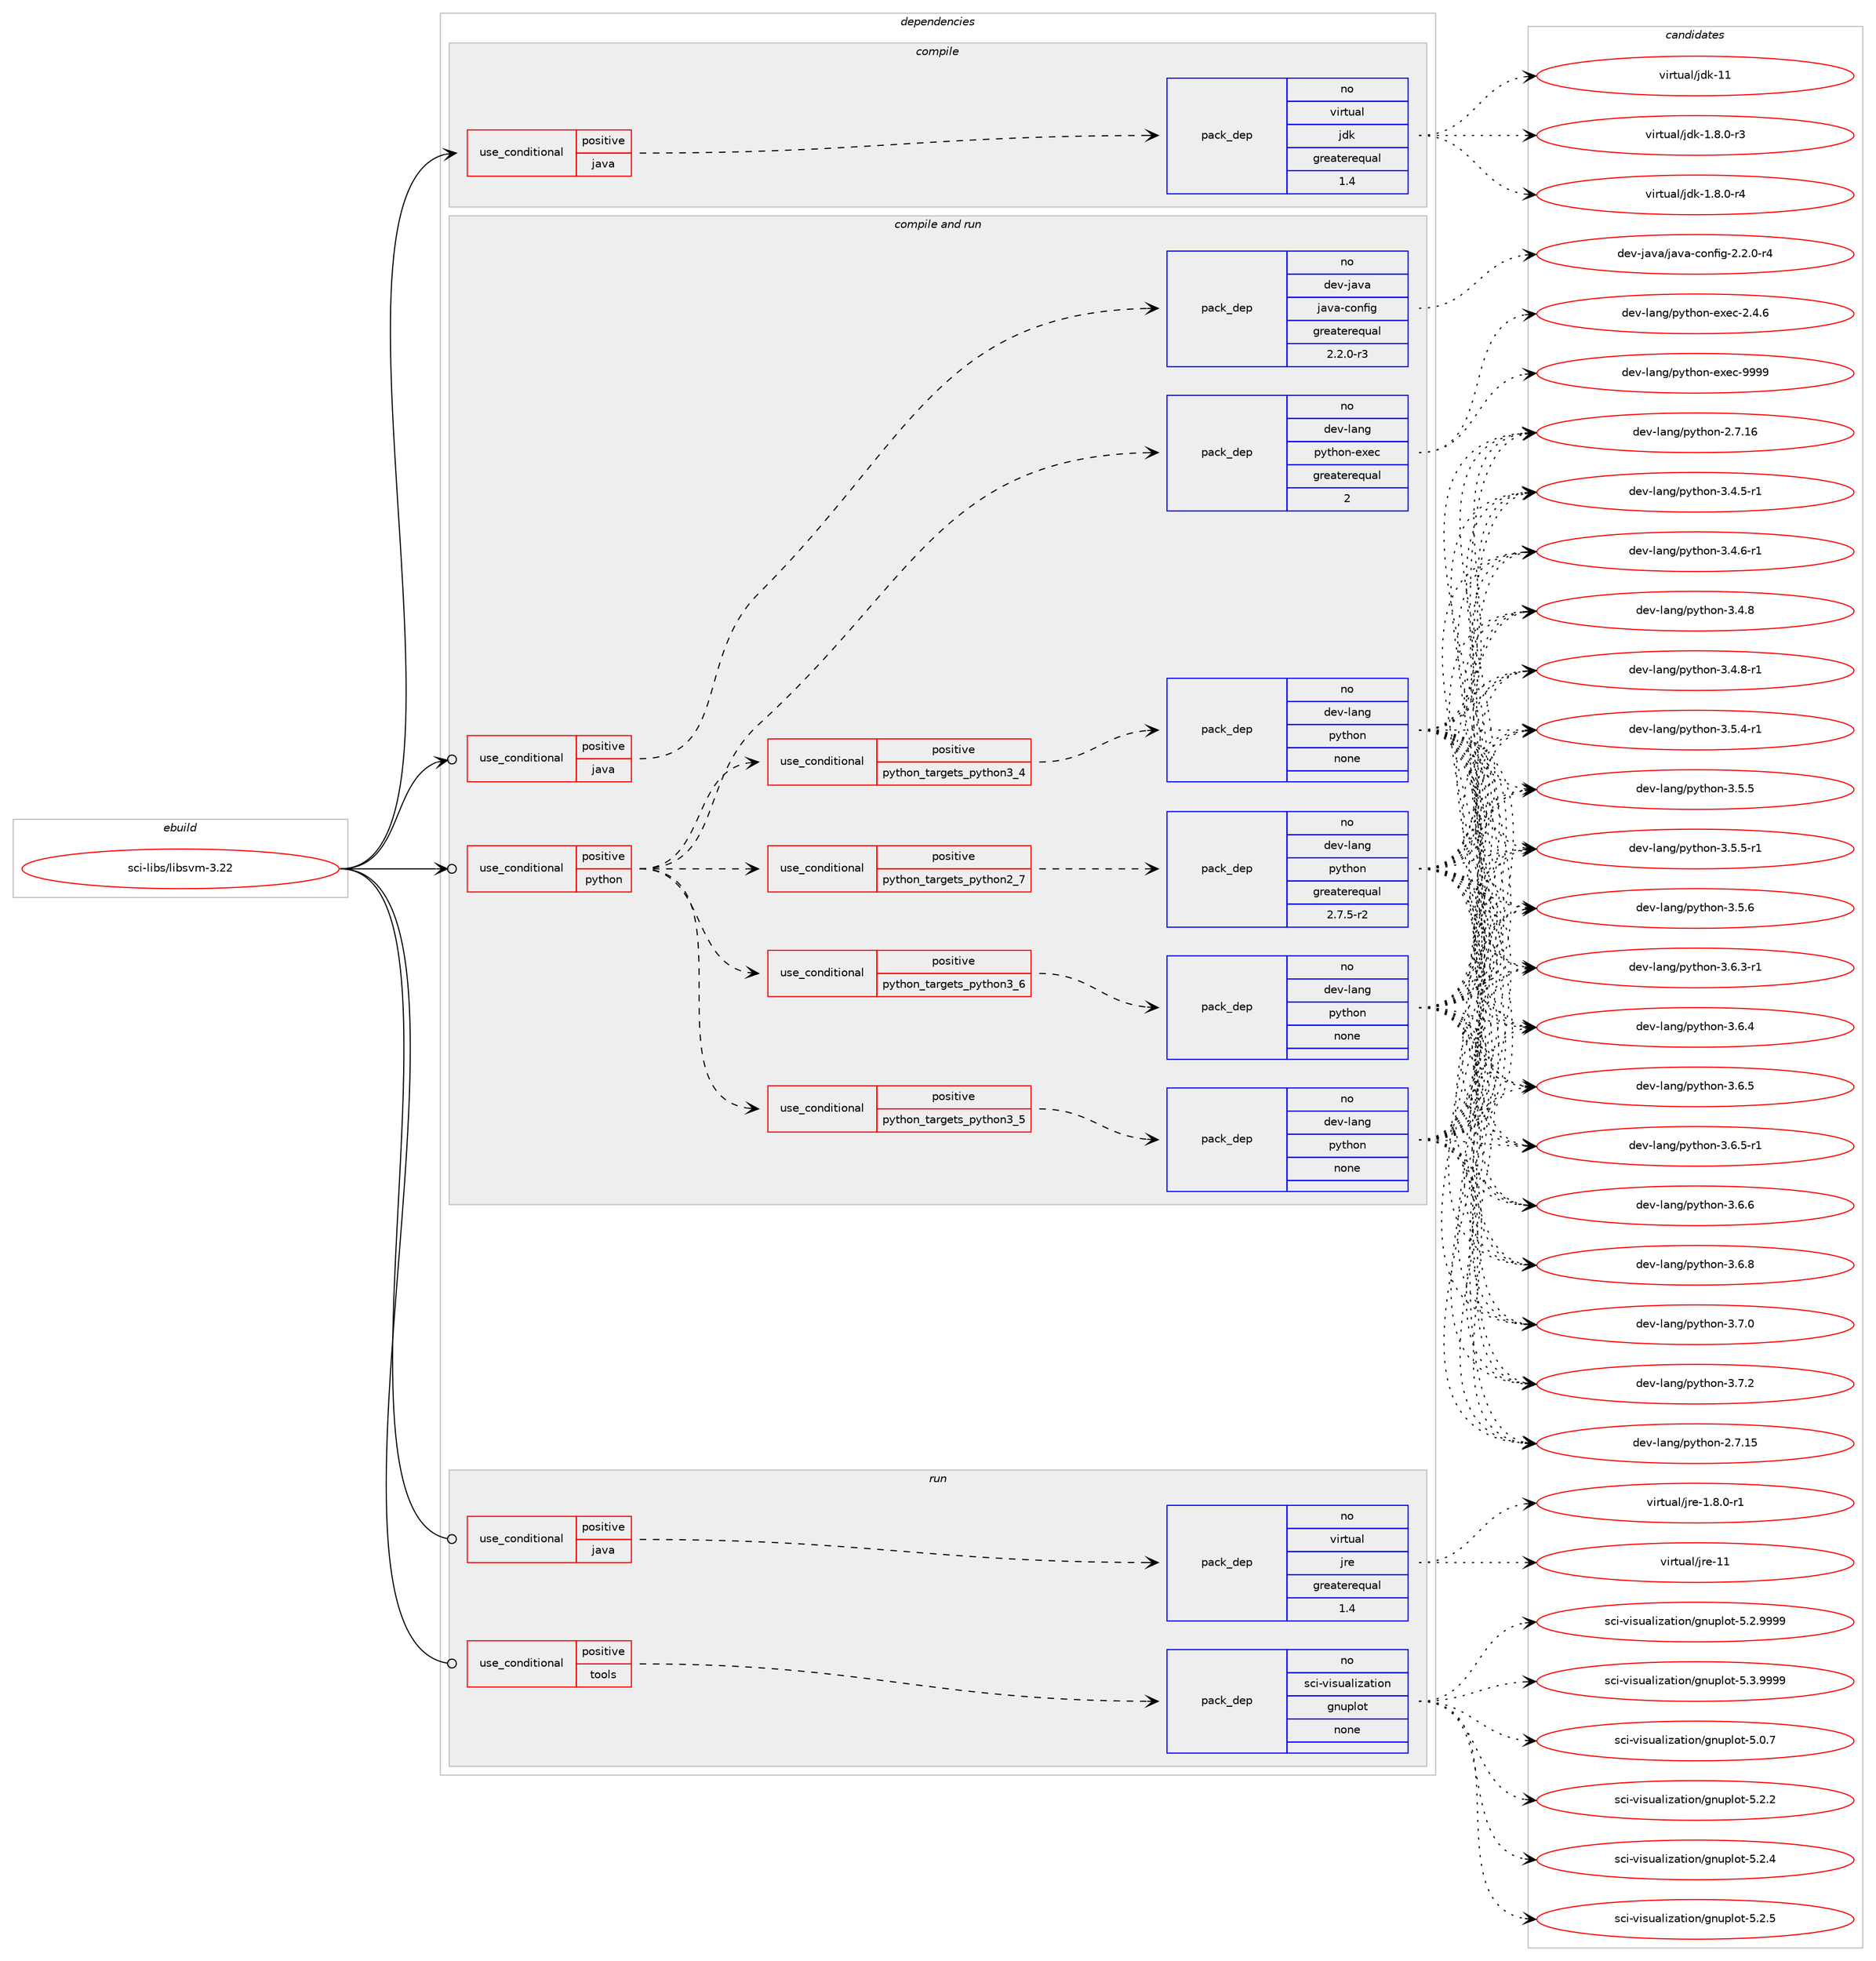 digraph prolog {

# *************
# Graph options
# *************

newrank=true;
concentrate=true;
compound=true;
graph [rankdir=LR,fontname=Helvetica,fontsize=10,ranksep=1.5];#, ranksep=2.5, nodesep=0.2];
edge  [arrowhead=vee];
node  [fontname=Helvetica,fontsize=10];

# **********
# The ebuild
# **********

subgraph cluster_leftcol {
color=gray;
rank=same;
label=<<i>ebuild</i>>;
id [label="sci-libs/libsvm-3.22", color=red, width=4, href="../sci-libs/libsvm-3.22.svg"];
}

# ****************
# The dependencies
# ****************

subgraph cluster_midcol {
color=gray;
label=<<i>dependencies</i>>;
subgraph cluster_compile {
fillcolor="#eeeeee";
style=filled;
label=<<i>compile</i>>;
subgraph cond453711 {
dependency1694667 [label=<<TABLE BORDER="0" CELLBORDER="1" CELLSPACING="0" CELLPADDING="4"><TR><TD ROWSPAN="3" CELLPADDING="10">use_conditional</TD></TR><TR><TD>positive</TD></TR><TR><TD>java</TD></TR></TABLE>>, shape=none, color=red];
subgraph pack1213179 {
dependency1694668 [label=<<TABLE BORDER="0" CELLBORDER="1" CELLSPACING="0" CELLPADDING="4" WIDTH="220"><TR><TD ROWSPAN="6" CELLPADDING="30">pack_dep</TD></TR><TR><TD WIDTH="110">no</TD></TR><TR><TD>virtual</TD></TR><TR><TD>jdk</TD></TR><TR><TD>greaterequal</TD></TR><TR><TD>1.4</TD></TR></TABLE>>, shape=none, color=blue];
}
dependency1694667:e -> dependency1694668:w [weight=20,style="dashed",arrowhead="vee"];
}
id:e -> dependency1694667:w [weight=20,style="solid",arrowhead="vee"];
}
subgraph cluster_compileandrun {
fillcolor="#eeeeee";
style=filled;
label=<<i>compile and run</i>>;
subgraph cond453712 {
dependency1694669 [label=<<TABLE BORDER="0" CELLBORDER="1" CELLSPACING="0" CELLPADDING="4"><TR><TD ROWSPAN="3" CELLPADDING="10">use_conditional</TD></TR><TR><TD>positive</TD></TR><TR><TD>java</TD></TR></TABLE>>, shape=none, color=red];
subgraph pack1213180 {
dependency1694670 [label=<<TABLE BORDER="0" CELLBORDER="1" CELLSPACING="0" CELLPADDING="4" WIDTH="220"><TR><TD ROWSPAN="6" CELLPADDING="30">pack_dep</TD></TR><TR><TD WIDTH="110">no</TD></TR><TR><TD>dev-java</TD></TR><TR><TD>java-config</TD></TR><TR><TD>greaterequal</TD></TR><TR><TD>2.2.0-r3</TD></TR></TABLE>>, shape=none, color=blue];
}
dependency1694669:e -> dependency1694670:w [weight=20,style="dashed",arrowhead="vee"];
}
id:e -> dependency1694669:w [weight=20,style="solid",arrowhead="odotvee"];
subgraph cond453713 {
dependency1694671 [label=<<TABLE BORDER="0" CELLBORDER="1" CELLSPACING="0" CELLPADDING="4"><TR><TD ROWSPAN="3" CELLPADDING="10">use_conditional</TD></TR><TR><TD>positive</TD></TR><TR><TD>python</TD></TR></TABLE>>, shape=none, color=red];
subgraph cond453714 {
dependency1694672 [label=<<TABLE BORDER="0" CELLBORDER="1" CELLSPACING="0" CELLPADDING="4"><TR><TD ROWSPAN="3" CELLPADDING="10">use_conditional</TD></TR><TR><TD>positive</TD></TR><TR><TD>python_targets_python2_7</TD></TR></TABLE>>, shape=none, color=red];
subgraph pack1213181 {
dependency1694673 [label=<<TABLE BORDER="0" CELLBORDER="1" CELLSPACING="0" CELLPADDING="4" WIDTH="220"><TR><TD ROWSPAN="6" CELLPADDING="30">pack_dep</TD></TR><TR><TD WIDTH="110">no</TD></TR><TR><TD>dev-lang</TD></TR><TR><TD>python</TD></TR><TR><TD>greaterequal</TD></TR><TR><TD>2.7.5-r2</TD></TR></TABLE>>, shape=none, color=blue];
}
dependency1694672:e -> dependency1694673:w [weight=20,style="dashed",arrowhead="vee"];
}
dependency1694671:e -> dependency1694672:w [weight=20,style="dashed",arrowhead="vee"];
subgraph cond453715 {
dependency1694674 [label=<<TABLE BORDER="0" CELLBORDER="1" CELLSPACING="0" CELLPADDING="4"><TR><TD ROWSPAN="3" CELLPADDING="10">use_conditional</TD></TR><TR><TD>positive</TD></TR><TR><TD>python_targets_python3_4</TD></TR></TABLE>>, shape=none, color=red];
subgraph pack1213182 {
dependency1694675 [label=<<TABLE BORDER="0" CELLBORDER="1" CELLSPACING="0" CELLPADDING="4" WIDTH="220"><TR><TD ROWSPAN="6" CELLPADDING="30">pack_dep</TD></TR><TR><TD WIDTH="110">no</TD></TR><TR><TD>dev-lang</TD></TR><TR><TD>python</TD></TR><TR><TD>none</TD></TR><TR><TD></TD></TR></TABLE>>, shape=none, color=blue];
}
dependency1694674:e -> dependency1694675:w [weight=20,style="dashed",arrowhead="vee"];
}
dependency1694671:e -> dependency1694674:w [weight=20,style="dashed",arrowhead="vee"];
subgraph cond453716 {
dependency1694676 [label=<<TABLE BORDER="0" CELLBORDER="1" CELLSPACING="0" CELLPADDING="4"><TR><TD ROWSPAN="3" CELLPADDING="10">use_conditional</TD></TR><TR><TD>positive</TD></TR><TR><TD>python_targets_python3_5</TD></TR></TABLE>>, shape=none, color=red];
subgraph pack1213183 {
dependency1694677 [label=<<TABLE BORDER="0" CELLBORDER="1" CELLSPACING="0" CELLPADDING="4" WIDTH="220"><TR><TD ROWSPAN="6" CELLPADDING="30">pack_dep</TD></TR><TR><TD WIDTH="110">no</TD></TR><TR><TD>dev-lang</TD></TR><TR><TD>python</TD></TR><TR><TD>none</TD></TR><TR><TD></TD></TR></TABLE>>, shape=none, color=blue];
}
dependency1694676:e -> dependency1694677:w [weight=20,style="dashed",arrowhead="vee"];
}
dependency1694671:e -> dependency1694676:w [weight=20,style="dashed",arrowhead="vee"];
subgraph cond453717 {
dependency1694678 [label=<<TABLE BORDER="0" CELLBORDER="1" CELLSPACING="0" CELLPADDING="4"><TR><TD ROWSPAN="3" CELLPADDING="10">use_conditional</TD></TR><TR><TD>positive</TD></TR><TR><TD>python_targets_python3_6</TD></TR></TABLE>>, shape=none, color=red];
subgraph pack1213184 {
dependency1694679 [label=<<TABLE BORDER="0" CELLBORDER="1" CELLSPACING="0" CELLPADDING="4" WIDTH="220"><TR><TD ROWSPAN="6" CELLPADDING="30">pack_dep</TD></TR><TR><TD WIDTH="110">no</TD></TR><TR><TD>dev-lang</TD></TR><TR><TD>python</TD></TR><TR><TD>none</TD></TR><TR><TD></TD></TR></TABLE>>, shape=none, color=blue];
}
dependency1694678:e -> dependency1694679:w [weight=20,style="dashed",arrowhead="vee"];
}
dependency1694671:e -> dependency1694678:w [weight=20,style="dashed",arrowhead="vee"];
subgraph pack1213185 {
dependency1694680 [label=<<TABLE BORDER="0" CELLBORDER="1" CELLSPACING="0" CELLPADDING="4" WIDTH="220"><TR><TD ROWSPAN="6" CELLPADDING="30">pack_dep</TD></TR><TR><TD WIDTH="110">no</TD></TR><TR><TD>dev-lang</TD></TR><TR><TD>python-exec</TD></TR><TR><TD>greaterequal</TD></TR><TR><TD>2</TD></TR></TABLE>>, shape=none, color=blue];
}
dependency1694671:e -> dependency1694680:w [weight=20,style="dashed",arrowhead="vee"];
}
id:e -> dependency1694671:w [weight=20,style="solid",arrowhead="odotvee"];
}
subgraph cluster_run {
fillcolor="#eeeeee";
style=filled;
label=<<i>run</i>>;
subgraph cond453718 {
dependency1694681 [label=<<TABLE BORDER="0" CELLBORDER="1" CELLSPACING="0" CELLPADDING="4"><TR><TD ROWSPAN="3" CELLPADDING="10">use_conditional</TD></TR><TR><TD>positive</TD></TR><TR><TD>java</TD></TR></TABLE>>, shape=none, color=red];
subgraph pack1213186 {
dependency1694682 [label=<<TABLE BORDER="0" CELLBORDER="1" CELLSPACING="0" CELLPADDING="4" WIDTH="220"><TR><TD ROWSPAN="6" CELLPADDING="30">pack_dep</TD></TR><TR><TD WIDTH="110">no</TD></TR><TR><TD>virtual</TD></TR><TR><TD>jre</TD></TR><TR><TD>greaterequal</TD></TR><TR><TD>1.4</TD></TR></TABLE>>, shape=none, color=blue];
}
dependency1694681:e -> dependency1694682:w [weight=20,style="dashed",arrowhead="vee"];
}
id:e -> dependency1694681:w [weight=20,style="solid",arrowhead="odot"];
subgraph cond453719 {
dependency1694683 [label=<<TABLE BORDER="0" CELLBORDER="1" CELLSPACING="0" CELLPADDING="4"><TR><TD ROWSPAN="3" CELLPADDING="10">use_conditional</TD></TR><TR><TD>positive</TD></TR><TR><TD>tools</TD></TR></TABLE>>, shape=none, color=red];
subgraph pack1213187 {
dependency1694684 [label=<<TABLE BORDER="0" CELLBORDER="1" CELLSPACING="0" CELLPADDING="4" WIDTH="220"><TR><TD ROWSPAN="6" CELLPADDING="30">pack_dep</TD></TR><TR><TD WIDTH="110">no</TD></TR><TR><TD>sci-visualization</TD></TR><TR><TD>gnuplot</TD></TR><TR><TD>none</TD></TR><TR><TD></TD></TR></TABLE>>, shape=none, color=blue];
}
dependency1694683:e -> dependency1694684:w [weight=20,style="dashed",arrowhead="vee"];
}
id:e -> dependency1694683:w [weight=20,style="solid",arrowhead="odot"];
}
}

# **************
# The candidates
# **************

subgraph cluster_choices {
rank=same;
color=gray;
label=<<i>candidates</i>>;

subgraph choice1213179 {
color=black;
nodesep=1;
choice11810511411611797108471061001074549465646484511451 [label="virtual/jdk-1.8.0-r3", color=red, width=4,href="../virtual/jdk-1.8.0-r3.svg"];
choice11810511411611797108471061001074549465646484511452 [label="virtual/jdk-1.8.0-r4", color=red, width=4,href="../virtual/jdk-1.8.0-r4.svg"];
choice1181051141161179710847106100107454949 [label="virtual/jdk-11", color=red, width=4,href="../virtual/jdk-11.svg"];
dependency1694668:e -> choice11810511411611797108471061001074549465646484511451:w [style=dotted,weight="100"];
dependency1694668:e -> choice11810511411611797108471061001074549465646484511452:w [style=dotted,weight="100"];
dependency1694668:e -> choice1181051141161179710847106100107454949:w [style=dotted,weight="100"];
}
subgraph choice1213180 {
color=black;
nodesep=1;
choice10010111845106971189747106971189745991111101021051034550465046484511452 [label="dev-java/java-config-2.2.0-r4", color=red, width=4,href="../dev-java/java-config-2.2.0-r4.svg"];
dependency1694670:e -> choice10010111845106971189747106971189745991111101021051034550465046484511452:w [style=dotted,weight="100"];
}
subgraph choice1213181 {
color=black;
nodesep=1;
choice10010111845108971101034711212111610411111045504655464953 [label="dev-lang/python-2.7.15", color=red, width=4,href="../dev-lang/python-2.7.15.svg"];
choice10010111845108971101034711212111610411111045504655464954 [label="dev-lang/python-2.7.16", color=red, width=4,href="../dev-lang/python-2.7.16.svg"];
choice1001011184510897110103471121211161041111104551465246534511449 [label="dev-lang/python-3.4.5-r1", color=red, width=4,href="../dev-lang/python-3.4.5-r1.svg"];
choice1001011184510897110103471121211161041111104551465246544511449 [label="dev-lang/python-3.4.6-r1", color=red, width=4,href="../dev-lang/python-3.4.6-r1.svg"];
choice100101118451089711010347112121116104111110455146524656 [label="dev-lang/python-3.4.8", color=red, width=4,href="../dev-lang/python-3.4.8.svg"];
choice1001011184510897110103471121211161041111104551465246564511449 [label="dev-lang/python-3.4.8-r1", color=red, width=4,href="../dev-lang/python-3.4.8-r1.svg"];
choice1001011184510897110103471121211161041111104551465346524511449 [label="dev-lang/python-3.5.4-r1", color=red, width=4,href="../dev-lang/python-3.5.4-r1.svg"];
choice100101118451089711010347112121116104111110455146534653 [label="dev-lang/python-3.5.5", color=red, width=4,href="../dev-lang/python-3.5.5.svg"];
choice1001011184510897110103471121211161041111104551465346534511449 [label="dev-lang/python-3.5.5-r1", color=red, width=4,href="../dev-lang/python-3.5.5-r1.svg"];
choice100101118451089711010347112121116104111110455146534654 [label="dev-lang/python-3.5.6", color=red, width=4,href="../dev-lang/python-3.5.6.svg"];
choice1001011184510897110103471121211161041111104551465446514511449 [label="dev-lang/python-3.6.3-r1", color=red, width=4,href="../dev-lang/python-3.6.3-r1.svg"];
choice100101118451089711010347112121116104111110455146544652 [label="dev-lang/python-3.6.4", color=red, width=4,href="../dev-lang/python-3.6.4.svg"];
choice100101118451089711010347112121116104111110455146544653 [label="dev-lang/python-3.6.5", color=red, width=4,href="../dev-lang/python-3.6.5.svg"];
choice1001011184510897110103471121211161041111104551465446534511449 [label="dev-lang/python-3.6.5-r1", color=red, width=4,href="../dev-lang/python-3.6.5-r1.svg"];
choice100101118451089711010347112121116104111110455146544654 [label="dev-lang/python-3.6.6", color=red, width=4,href="../dev-lang/python-3.6.6.svg"];
choice100101118451089711010347112121116104111110455146544656 [label="dev-lang/python-3.6.8", color=red, width=4,href="../dev-lang/python-3.6.8.svg"];
choice100101118451089711010347112121116104111110455146554648 [label="dev-lang/python-3.7.0", color=red, width=4,href="../dev-lang/python-3.7.0.svg"];
choice100101118451089711010347112121116104111110455146554650 [label="dev-lang/python-3.7.2", color=red, width=4,href="../dev-lang/python-3.7.2.svg"];
dependency1694673:e -> choice10010111845108971101034711212111610411111045504655464953:w [style=dotted,weight="100"];
dependency1694673:e -> choice10010111845108971101034711212111610411111045504655464954:w [style=dotted,weight="100"];
dependency1694673:e -> choice1001011184510897110103471121211161041111104551465246534511449:w [style=dotted,weight="100"];
dependency1694673:e -> choice1001011184510897110103471121211161041111104551465246544511449:w [style=dotted,weight="100"];
dependency1694673:e -> choice100101118451089711010347112121116104111110455146524656:w [style=dotted,weight="100"];
dependency1694673:e -> choice1001011184510897110103471121211161041111104551465246564511449:w [style=dotted,weight="100"];
dependency1694673:e -> choice1001011184510897110103471121211161041111104551465346524511449:w [style=dotted,weight="100"];
dependency1694673:e -> choice100101118451089711010347112121116104111110455146534653:w [style=dotted,weight="100"];
dependency1694673:e -> choice1001011184510897110103471121211161041111104551465346534511449:w [style=dotted,weight="100"];
dependency1694673:e -> choice100101118451089711010347112121116104111110455146534654:w [style=dotted,weight="100"];
dependency1694673:e -> choice1001011184510897110103471121211161041111104551465446514511449:w [style=dotted,weight="100"];
dependency1694673:e -> choice100101118451089711010347112121116104111110455146544652:w [style=dotted,weight="100"];
dependency1694673:e -> choice100101118451089711010347112121116104111110455146544653:w [style=dotted,weight="100"];
dependency1694673:e -> choice1001011184510897110103471121211161041111104551465446534511449:w [style=dotted,weight="100"];
dependency1694673:e -> choice100101118451089711010347112121116104111110455146544654:w [style=dotted,weight="100"];
dependency1694673:e -> choice100101118451089711010347112121116104111110455146544656:w [style=dotted,weight="100"];
dependency1694673:e -> choice100101118451089711010347112121116104111110455146554648:w [style=dotted,weight="100"];
dependency1694673:e -> choice100101118451089711010347112121116104111110455146554650:w [style=dotted,weight="100"];
}
subgraph choice1213182 {
color=black;
nodesep=1;
choice10010111845108971101034711212111610411111045504655464953 [label="dev-lang/python-2.7.15", color=red, width=4,href="../dev-lang/python-2.7.15.svg"];
choice10010111845108971101034711212111610411111045504655464954 [label="dev-lang/python-2.7.16", color=red, width=4,href="../dev-lang/python-2.7.16.svg"];
choice1001011184510897110103471121211161041111104551465246534511449 [label="dev-lang/python-3.4.5-r1", color=red, width=4,href="../dev-lang/python-3.4.5-r1.svg"];
choice1001011184510897110103471121211161041111104551465246544511449 [label="dev-lang/python-3.4.6-r1", color=red, width=4,href="../dev-lang/python-3.4.6-r1.svg"];
choice100101118451089711010347112121116104111110455146524656 [label="dev-lang/python-3.4.8", color=red, width=4,href="../dev-lang/python-3.4.8.svg"];
choice1001011184510897110103471121211161041111104551465246564511449 [label="dev-lang/python-3.4.8-r1", color=red, width=4,href="../dev-lang/python-3.4.8-r1.svg"];
choice1001011184510897110103471121211161041111104551465346524511449 [label="dev-lang/python-3.5.4-r1", color=red, width=4,href="../dev-lang/python-3.5.4-r1.svg"];
choice100101118451089711010347112121116104111110455146534653 [label="dev-lang/python-3.5.5", color=red, width=4,href="../dev-lang/python-3.5.5.svg"];
choice1001011184510897110103471121211161041111104551465346534511449 [label="dev-lang/python-3.5.5-r1", color=red, width=4,href="../dev-lang/python-3.5.5-r1.svg"];
choice100101118451089711010347112121116104111110455146534654 [label="dev-lang/python-3.5.6", color=red, width=4,href="../dev-lang/python-3.5.6.svg"];
choice1001011184510897110103471121211161041111104551465446514511449 [label="dev-lang/python-3.6.3-r1", color=red, width=4,href="../dev-lang/python-3.6.3-r1.svg"];
choice100101118451089711010347112121116104111110455146544652 [label="dev-lang/python-3.6.4", color=red, width=4,href="../dev-lang/python-3.6.4.svg"];
choice100101118451089711010347112121116104111110455146544653 [label="dev-lang/python-3.6.5", color=red, width=4,href="../dev-lang/python-3.6.5.svg"];
choice1001011184510897110103471121211161041111104551465446534511449 [label="dev-lang/python-3.6.5-r1", color=red, width=4,href="../dev-lang/python-3.6.5-r1.svg"];
choice100101118451089711010347112121116104111110455146544654 [label="dev-lang/python-3.6.6", color=red, width=4,href="../dev-lang/python-3.6.6.svg"];
choice100101118451089711010347112121116104111110455146544656 [label="dev-lang/python-3.6.8", color=red, width=4,href="../dev-lang/python-3.6.8.svg"];
choice100101118451089711010347112121116104111110455146554648 [label="dev-lang/python-3.7.0", color=red, width=4,href="../dev-lang/python-3.7.0.svg"];
choice100101118451089711010347112121116104111110455146554650 [label="dev-lang/python-3.7.2", color=red, width=4,href="../dev-lang/python-3.7.2.svg"];
dependency1694675:e -> choice10010111845108971101034711212111610411111045504655464953:w [style=dotted,weight="100"];
dependency1694675:e -> choice10010111845108971101034711212111610411111045504655464954:w [style=dotted,weight="100"];
dependency1694675:e -> choice1001011184510897110103471121211161041111104551465246534511449:w [style=dotted,weight="100"];
dependency1694675:e -> choice1001011184510897110103471121211161041111104551465246544511449:w [style=dotted,weight="100"];
dependency1694675:e -> choice100101118451089711010347112121116104111110455146524656:w [style=dotted,weight="100"];
dependency1694675:e -> choice1001011184510897110103471121211161041111104551465246564511449:w [style=dotted,weight="100"];
dependency1694675:e -> choice1001011184510897110103471121211161041111104551465346524511449:w [style=dotted,weight="100"];
dependency1694675:e -> choice100101118451089711010347112121116104111110455146534653:w [style=dotted,weight="100"];
dependency1694675:e -> choice1001011184510897110103471121211161041111104551465346534511449:w [style=dotted,weight="100"];
dependency1694675:e -> choice100101118451089711010347112121116104111110455146534654:w [style=dotted,weight="100"];
dependency1694675:e -> choice1001011184510897110103471121211161041111104551465446514511449:w [style=dotted,weight="100"];
dependency1694675:e -> choice100101118451089711010347112121116104111110455146544652:w [style=dotted,weight="100"];
dependency1694675:e -> choice100101118451089711010347112121116104111110455146544653:w [style=dotted,weight="100"];
dependency1694675:e -> choice1001011184510897110103471121211161041111104551465446534511449:w [style=dotted,weight="100"];
dependency1694675:e -> choice100101118451089711010347112121116104111110455146544654:w [style=dotted,weight="100"];
dependency1694675:e -> choice100101118451089711010347112121116104111110455146544656:w [style=dotted,weight="100"];
dependency1694675:e -> choice100101118451089711010347112121116104111110455146554648:w [style=dotted,weight="100"];
dependency1694675:e -> choice100101118451089711010347112121116104111110455146554650:w [style=dotted,weight="100"];
}
subgraph choice1213183 {
color=black;
nodesep=1;
choice10010111845108971101034711212111610411111045504655464953 [label="dev-lang/python-2.7.15", color=red, width=4,href="../dev-lang/python-2.7.15.svg"];
choice10010111845108971101034711212111610411111045504655464954 [label="dev-lang/python-2.7.16", color=red, width=4,href="../dev-lang/python-2.7.16.svg"];
choice1001011184510897110103471121211161041111104551465246534511449 [label="dev-lang/python-3.4.5-r1", color=red, width=4,href="../dev-lang/python-3.4.5-r1.svg"];
choice1001011184510897110103471121211161041111104551465246544511449 [label="dev-lang/python-3.4.6-r1", color=red, width=4,href="../dev-lang/python-3.4.6-r1.svg"];
choice100101118451089711010347112121116104111110455146524656 [label="dev-lang/python-3.4.8", color=red, width=4,href="../dev-lang/python-3.4.8.svg"];
choice1001011184510897110103471121211161041111104551465246564511449 [label="dev-lang/python-3.4.8-r1", color=red, width=4,href="../dev-lang/python-3.4.8-r1.svg"];
choice1001011184510897110103471121211161041111104551465346524511449 [label="dev-lang/python-3.5.4-r1", color=red, width=4,href="../dev-lang/python-3.5.4-r1.svg"];
choice100101118451089711010347112121116104111110455146534653 [label="dev-lang/python-3.5.5", color=red, width=4,href="../dev-lang/python-3.5.5.svg"];
choice1001011184510897110103471121211161041111104551465346534511449 [label="dev-lang/python-3.5.5-r1", color=red, width=4,href="../dev-lang/python-3.5.5-r1.svg"];
choice100101118451089711010347112121116104111110455146534654 [label="dev-lang/python-3.5.6", color=red, width=4,href="../dev-lang/python-3.5.6.svg"];
choice1001011184510897110103471121211161041111104551465446514511449 [label="dev-lang/python-3.6.3-r1", color=red, width=4,href="../dev-lang/python-3.6.3-r1.svg"];
choice100101118451089711010347112121116104111110455146544652 [label="dev-lang/python-3.6.4", color=red, width=4,href="../dev-lang/python-3.6.4.svg"];
choice100101118451089711010347112121116104111110455146544653 [label="dev-lang/python-3.6.5", color=red, width=4,href="../dev-lang/python-3.6.5.svg"];
choice1001011184510897110103471121211161041111104551465446534511449 [label="dev-lang/python-3.6.5-r1", color=red, width=4,href="../dev-lang/python-3.6.5-r1.svg"];
choice100101118451089711010347112121116104111110455146544654 [label="dev-lang/python-3.6.6", color=red, width=4,href="../dev-lang/python-3.6.6.svg"];
choice100101118451089711010347112121116104111110455146544656 [label="dev-lang/python-3.6.8", color=red, width=4,href="../dev-lang/python-3.6.8.svg"];
choice100101118451089711010347112121116104111110455146554648 [label="dev-lang/python-3.7.0", color=red, width=4,href="../dev-lang/python-3.7.0.svg"];
choice100101118451089711010347112121116104111110455146554650 [label="dev-lang/python-3.7.2", color=red, width=4,href="../dev-lang/python-3.7.2.svg"];
dependency1694677:e -> choice10010111845108971101034711212111610411111045504655464953:w [style=dotted,weight="100"];
dependency1694677:e -> choice10010111845108971101034711212111610411111045504655464954:w [style=dotted,weight="100"];
dependency1694677:e -> choice1001011184510897110103471121211161041111104551465246534511449:w [style=dotted,weight="100"];
dependency1694677:e -> choice1001011184510897110103471121211161041111104551465246544511449:w [style=dotted,weight="100"];
dependency1694677:e -> choice100101118451089711010347112121116104111110455146524656:w [style=dotted,weight="100"];
dependency1694677:e -> choice1001011184510897110103471121211161041111104551465246564511449:w [style=dotted,weight="100"];
dependency1694677:e -> choice1001011184510897110103471121211161041111104551465346524511449:w [style=dotted,weight="100"];
dependency1694677:e -> choice100101118451089711010347112121116104111110455146534653:w [style=dotted,weight="100"];
dependency1694677:e -> choice1001011184510897110103471121211161041111104551465346534511449:w [style=dotted,weight="100"];
dependency1694677:e -> choice100101118451089711010347112121116104111110455146534654:w [style=dotted,weight="100"];
dependency1694677:e -> choice1001011184510897110103471121211161041111104551465446514511449:w [style=dotted,weight="100"];
dependency1694677:e -> choice100101118451089711010347112121116104111110455146544652:w [style=dotted,weight="100"];
dependency1694677:e -> choice100101118451089711010347112121116104111110455146544653:w [style=dotted,weight="100"];
dependency1694677:e -> choice1001011184510897110103471121211161041111104551465446534511449:w [style=dotted,weight="100"];
dependency1694677:e -> choice100101118451089711010347112121116104111110455146544654:w [style=dotted,weight="100"];
dependency1694677:e -> choice100101118451089711010347112121116104111110455146544656:w [style=dotted,weight="100"];
dependency1694677:e -> choice100101118451089711010347112121116104111110455146554648:w [style=dotted,weight="100"];
dependency1694677:e -> choice100101118451089711010347112121116104111110455146554650:w [style=dotted,weight="100"];
}
subgraph choice1213184 {
color=black;
nodesep=1;
choice10010111845108971101034711212111610411111045504655464953 [label="dev-lang/python-2.7.15", color=red, width=4,href="../dev-lang/python-2.7.15.svg"];
choice10010111845108971101034711212111610411111045504655464954 [label="dev-lang/python-2.7.16", color=red, width=4,href="../dev-lang/python-2.7.16.svg"];
choice1001011184510897110103471121211161041111104551465246534511449 [label="dev-lang/python-3.4.5-r1", color=red, width=4,href="../dev-lang/python-3.4.5-r1.svg"];
choice1001011184510897110103471121211161041111104551465246544511449 [label="dev-lang/python-3.4.6-r1", color=red, width=4,href="../dev-lang/python-3.4.6-r1.svg"];
choice100101118451089711010347112121116104111110455146524656 [label="dev-lang/python-3.4.8", color=red, width=4,href="../dev-lang/python-3.4.8.svg"];
choice1001011184510897110103471121211161041111104551465246564511449 [label="dev-lang/python-3.4.8-r1", color=red, width=4,href="../dev-lang/python-3.4.8-r1.svg"];
choice1001011184510897110103471121211161041111104551465346524511449 [label="dev-lang/python-3.5.4-r1", color=red, width=4,href="../dev-lang/python-3.5.4-r1.svg"];
choice100101118451089711010347112121116104111110455146534653 [label="dev-lang/python-3.5.5", color=red, width=4,href="../dev-lang/python-3.5.5.svg"];
choice1001011184510897110103471121211161041111104551465346534511449 [label="dev-lang/python-3.5.5-r1", color=red, width=4,href="../dev-lang/python-3.5.5-r1.svg"];
choice100101118451089711010347112121116104111110455146534654 [label="dev-lang/python-3.5.6", color=red, width=4,href="../dev-lang/python-3.5.6.svg"];
choice1001011184510897110103471121211161041111104551465446514511449 [label="dev-lang/python-3.6.3-r1", color=red, width=4,href="../dev-lang/python-3.6.3-r1.svg"];
choice100101118451089711010347112121116104111110455146544652 [label="dev-lang/python-3.6.4", color=red, width=4,href="../dev-lang/python-3.6.4.svg"];
choice100101118451089711010347112121116104111110455146544653 [label="dev-lang/python-3.6.5", color=red, width=4,href="../dev-lang/python-3.6.5.svg"];
choice1001011184510897110103471121211161041111104551465446534511449 [label="dev-lang/python-3.6.5-r1", color=red, width=4,href="../dev-lang/python-3.6.5-r1.svg"];
choice100101118451089711010347112121116104111110455146544654 [label="dev-lang/python-3.6.6", color=red, width=4,href="../dev-lang/python-3.6.6.svg"];
choice100101118451089711010347112121116104111110455146544656 [label="dev-lang/python-3.6.8", color=red, width=4,href="../dev-lang/python-3.6.8.svg"];
choice100101118451089711010347112121116104111110455146554648 [label="dev-lang/python-3.7.0", color=red, width=4,href="../dev-lang/python-3.7.0.svg"];
choice100101118451089711010347112121116104111110455146554650 [label="dev-lang/python-3.7.2", color=red, width=4,href="../dev-lang/python-3.7.2.svg"];
dependency1694679:e -> choice10010111845108971101034711212111610411111045504655464953:w [style=dotted,weight="100"];
dependency1694679:e -> choice10010111845108971101034711212111610411111045504655464954:w [style=dotted,weight="100"];
dependency1694679:e -> choice1001011184510897110103471121211161041111104551465246534511449:w [style=dotted,weight="100"];
dependency1694679:e -> choice1001011184510897110103471121211161041111104551465246544511449:w [style=dotted,weight="100"];
dependency1694679:e -> choice100101118451089711010347112121116104111110455146524656:w [style=dotted,weight="100"];
dependency1694679:e -> choice1001011184510897110103471121211161041111104551465246564511449:w [style=dotted,weight="100"];
dependency1694679:e -> choice1001011184510897110103471121211161041111104551465346524511449:w [style=dotted,weight="100"];
dependency1694679:e -> choice100101118451089711010347112121116104111110455146534653:w [style=dotted,weight="100"];
dependency1694679:e -> choice1001011184510897110103471121211161041111104551465346534511449:w [style=dotted,weight="100"];
dependency1694679:e -> choice100101118451089711010347112121116104111110455146534654:w [style=dotted,weight="100"];
dependency1694679:e -> choice1001011184510897110103471121211161041111104551465446514511449:w [style=dotted,weight="100"];
dependency1694679:e -> choice100101118451089711010347112121116104111110455146544652:w [style=dotted,weight="100"];
dependency1694679:e -> choice100101118451089711010347112121116104111110455146544653:w [style=dotted,weight="100"];
dependency1694679:e -> choice1001011184510897110103471121211161041111104551465446534511449:w [style=dotted,weight="100"];
dependency1694679:e -> choice100101118451089711010347112121116104111110455146544654:w [style=dotted,weight="100"];
dependency1694679:e -> choice100101118451089711010347112121116104111110455146544656:w [style=dotted,weight="100"];
dependency1694679:e -> choice100101118451089711010347112121116104111110455146554648:w [style=dotted,weight="100"];
dependency1694679:e -> choice100101118451089711010347112121116104111110455146554650:w [style=dotted,weight="100"];
}
subgraph choice1213185 {
color=black;
nodesep=1;
choice1001011184510897110103471121211161041111104510112010199455046524654 [label="dev-lang/python-exec-2.4.6", color=red, width=4,href="../dev-lang/python-exec-2.4.6.svg"];
choice10010111845108971101034711212111610411111045101120101994557575757 [label="dev-lang/python-exec-9999", color=red, width=4,href="../dev-lang/python-exec-9999.svg"];
dependency1694680:e -> choice1001011184510897110103471121211161041111104510112010199455046524654:w [style=dotted,weight="100"];
dependency1694680:e -> choice10010111845108971101034711212111610411111045101120101994557575757:w [style=dotted,weight="100"];
}
subgraph choice1213186 {
color=black;
nodesep=1;
choice11810511411611797108471061141014549465646484511449 [label="virtual/jre-1.8.0-r1", color=red, width=4,href="../virtual/jre-1.8.0-r1.svg"];
choice1181051141161179710847106114101454949 [label="virtual/jre-11", color=red, width=4,href="../virtual/jre-11.svg"];
dependency1694682:e -> choice11810511411611797108471061141014549465646484511449:w [style=dotted,weight="100"];
dependency1694682:e -> choice1181051141161179710847106114101454949:w [style=dotted,weight="100"];
}
subgraph choice1213187 {
color=black;
nodesep=1;
choice1159910545118105115117971081051229711610511111047103110117112108111116455346484655 [label="sci-visualization/gnuplot-5.0.7", color=red, width=4,href="../sci-visualization/gnuplot-5.0.7.svg"];
choice1159910545118105115117971081051229711610511111047103110117112108111116455346504650 [label="sci-visualization/gnuplot-5.2.2", color=red, width=4,href="../sci-visualization/gnuplot-5.2.2.svg"];
choice1159910545118105115117971081051229711610511111047103110117112108111116455346504652 [label="sci-visualization/gnuplot-5.2.4", color=red, width=4,href="../sci-visualization/gnuplot-5.2.4.svg"];
choice1159910545118105115117971081051229711610511111047103110117112108111116455346504653 [label="sci-visualization/gnuplot-5.2.5", color=red, width=4,href="../sci-visualization/gnuplot-5.2.5.svg"];
choice1159910545118105115117971081051229711610511111047103110117112108111116455346504657575757 [label="sci-visualization/gnuplot-5.2.9999", color=red, width=4,href="../sci-visualization/gnuplot-5.2.9999.svg"];
choice1159910545118105115117971081051229711610511111047103110117112108111116455346514657575757 [label="sci-visualization/gnuplot-5.3.9999", color=red, width=4,href="../sci-visualization/gnuplot-5.3.9999.svg"];
dependency1694684:e -> choice1159910545118105115117971081051229711610511111047103110117112108111116455346484655:w [style=dotted,weight="100"];
dependency1694684:e -> choice1159910545118105115117971081051229711610511111047103110117112108111116455346504650:w [style=dotted,weight="100"];
dependency1694684:e -> choice1159910545118105115117971081051229711610511111047103110117112108111116455346504652:w [style=dotted,weight="100"];
dependency1694684:e -> choice1159910545118105115117971081051229711610511111047103110117112108111116455346504653:w [style=dotted,weight="100"];
dependency1694684:e -> choice1159910545118105115117971081051229711610511111047103110117112108111116455346504657575757:w [style=dotted,weight="100"];
dependency1694684:e -> choice1159910545118105115117971081051229711610511111047103110117112108111116455346514657575757:w [style=dotted,weight="100"];
}
}

}
